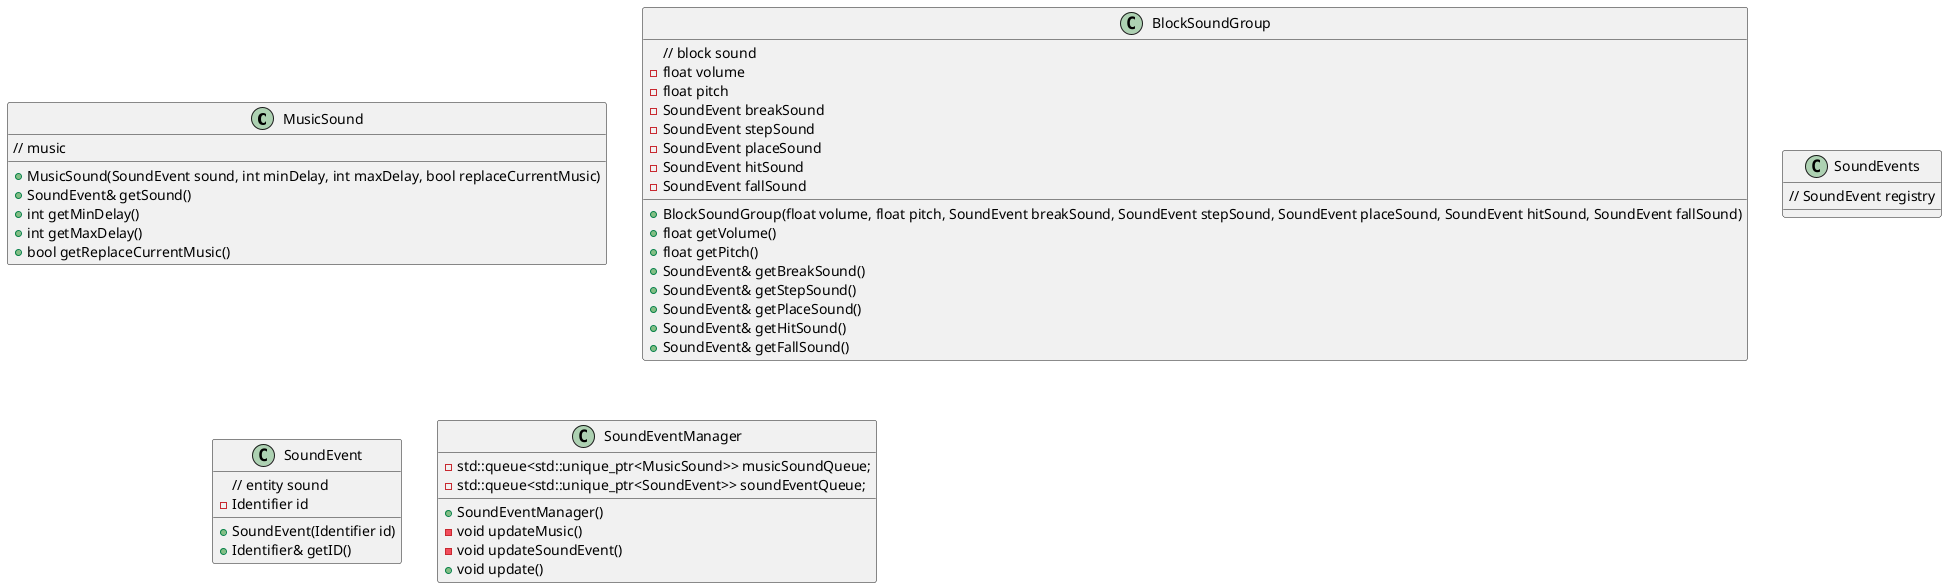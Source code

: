 @startuml

class MusicSound{
    // music
    +MusicSound(SoundEvent sound, int minDelay, int maxDelay, bool replaceCurrentMusic)
    +SoundEvent& getSound()
    +int getMinDelay()
    +int getMaxDelay()
    +bool getReplaceCurrentMusic()
}

class BlockSoundGroup{
    // block sound
    -float volume
    -float pitch
    -SoundEvent breakSound
    -SoundEvent stepSound
    -SoundEvent placeSound
    -SoundEvent hitSound
    -SoundEvent fallSound

    +BlockSoundGroup(float volume, float pitch, SoundEvent breakSound, SoundEvent stepSound, SoundEvent placeSound, SoundEvent hitSound, SoundEvent fallSound)
    +float getVolume()
    +float getPitch()
    +SoundEvent& getBreakSound()
    +SoundEvent& getStepSound()
    +SoundEvent& getPlaceSound()
    +SoundEvent& getHitSound()
    +SoundEvent& getFallSound()
}

class SoundEvents{
    // SoundEvent registry
}

class SoundEvent{
    // entity sound
    -Identifier id
    +SoundEvent(Identifier id)
    +Identifier& getID()
}

class SoundEventManager{
    -std::queue<std::unique_ptr<MusicSound>> musicSoundQueue;
    -std::queue<std::unique_ptr<SoundEvent>> soundEventQueue;

    +SoundEventManager()
    -void updateMusic()
    -void updateSoundEvent()
    +void update()
}

@enduml